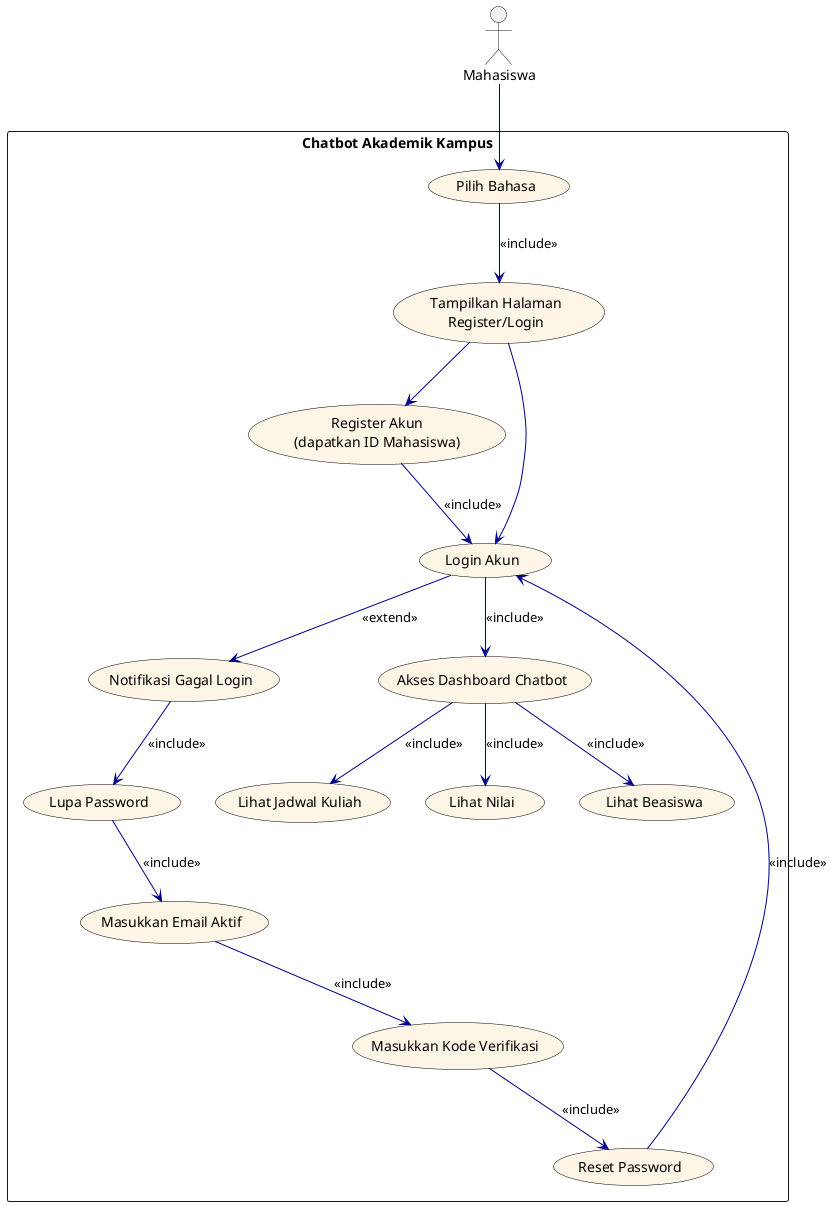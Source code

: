 @startuml
top to bottom direction
skinparam packageStyle rectangle
skinparam usecase {
    BackgroundColor #FDF5E6
    BorderColor Black
    ArrowColor DarkBlue
}

actor "Mahasiswa" as User

rectangle "Chatbot Akademik Kampus" {
    usecase UC1  as "Pilih Bahasa"
    usecase UC1a as "Tampilkan Halaman\nRegister/Login"
    usecase UC2  as "Register Akun\n(dapatkan ID Mahasiswa)"
    usecase UC3  as "Login Akun"
    usecase UC11 as "Notifikasi Gagal Login"
    usecase UC4  as "Lupa Password"
    usecase UC4a as "Masukkan Email Aktif"
    usecase UC5  as "Masukkan Kode Verifikasi"
    usecase UC6  as "Reset Password"
    usecase UC7  as "Akses Dashboard Chatbot"
    usecase UC8  as "Lihat Jadwal Kuliah"
    usecase UC9  as "Lihat Nilai"
    usecase UC10 as "Lihat Beasiswa"
}

User --> UC1
UC1 --> UC1a : <<include>>
UC1a --> UC2
UC1a --> UC3
UC2 --> UC3 : <<include>>

UC3 --> UC11 : <<extend>>
UC11 --> UC4 : <<include>>
UC4 --> UC4a : <<include>>
UC4a --> UC5 : <<include>>
UC5 --> UC6 : <<include>>
UC6 --> UC3 : <<include>>

UC3 --> UC7 : <<include>>
UC7 --> UC8 : <<include>>
UC7 --> UC9 : <<include>>
UC7 --> UC10 : <<include>>
@enduml
